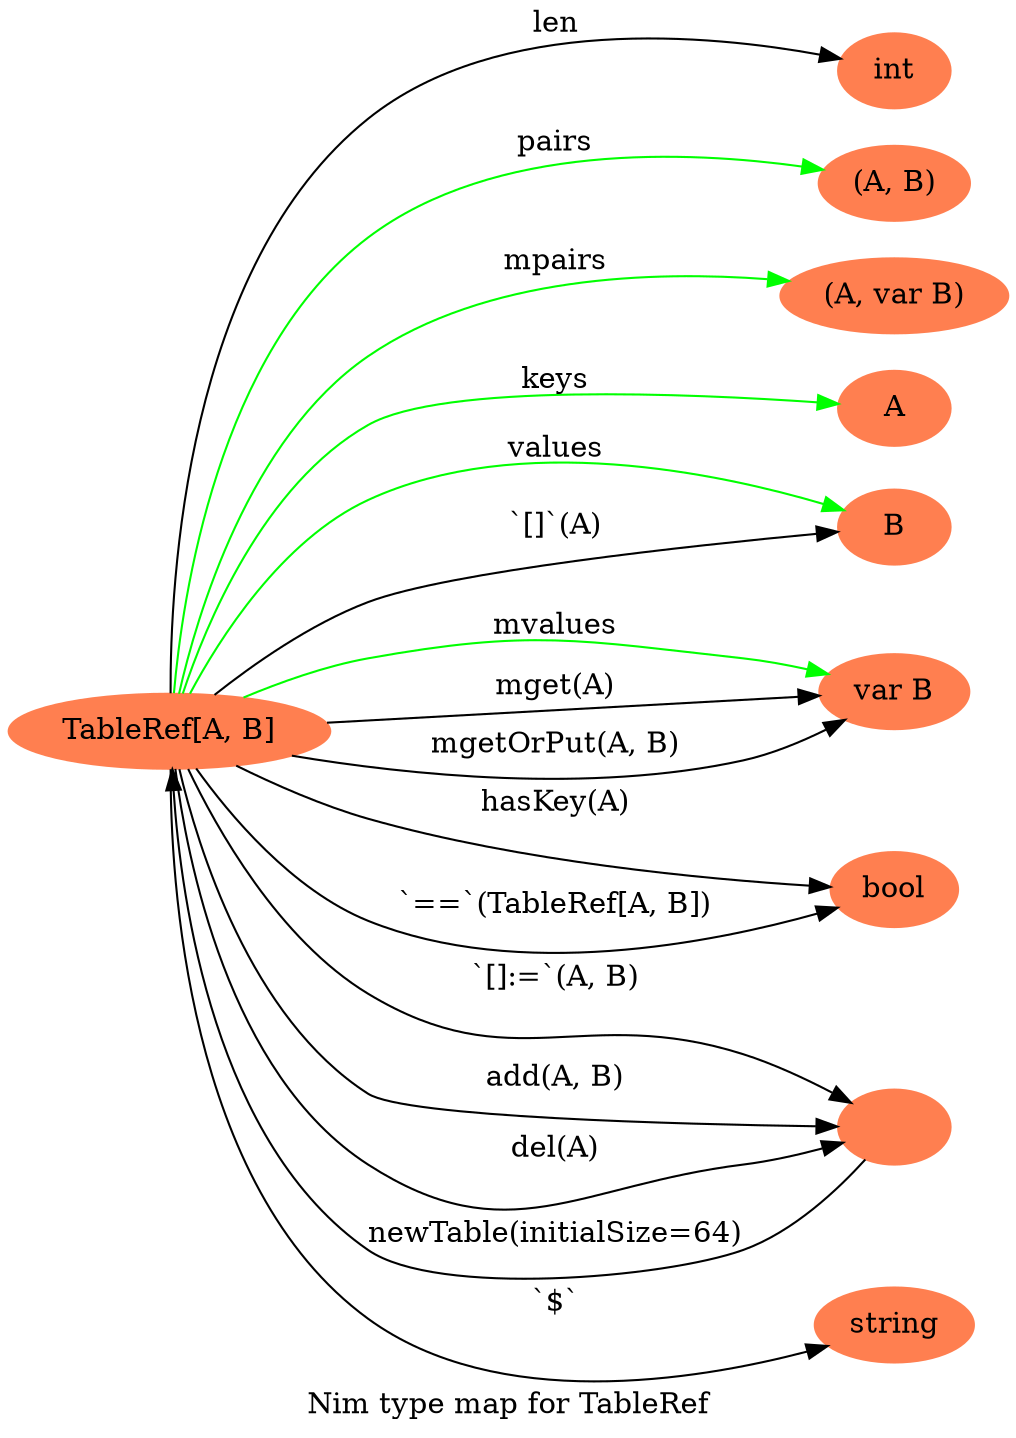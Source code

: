 digraph {
graph [
label = "Nim type map for TableRef";
rankdir=LR;
];
node[color=coral, style=filled, label="TableRef[A, B]" ] N0;
node[color=coral, style=filled, label="int" ] N1;
N0 -> N1 [color="", label="len" ];
node[color=coral, style=filled, label="(A, B)" ] N2;
N0 -> N2 [color="green", label="pairs" ];
node[color=coral, style=filled, label="(A, var B)" ] N3;
N0 -> N3 [color="green", label="mpairs" ];
node[color=coral, style=filled, label="A" ] N4;
N0 -> N4 [color="green", label="keys" ];
node[color=coral, style=filled, label="B" ] N5;
N0 -> N5 [color="green", label="values" ];
node[color=coral, style=filled, label="var B" ] N6;
N0 -> N6 [color="green", label="mvalues" ];
N0 -> N5 [color="", label="`[]`(A)" ];
N0 -> N6 [color="", label="mget(A)" ];
N0 -> N6 [color="", label="mgetOrPut(A, B)" ];
node[color=coral, style=filled, label="bool" ] N7;
N0 -> N7 [color="", label="hasKey(A)" ];
node[color=coral, style=filled, label="" ] N8;
N0 -> N8 [color="", label="`[]:=`(A, B)" ];
N0 -> N8 [color="", label="add(A, B)" ];
N0 -> N8 [color="", label="del(A)" ];
N8 -> N0 [color="", label="newTable(initialSize=64)" ];
node[color=coral, style=filled, label="string" ] N9;
N0 -> N9 [color="", label="`$`" ];
N0 -> N7 [color="", label="`==`(TableRef[A, B])" ];
}
